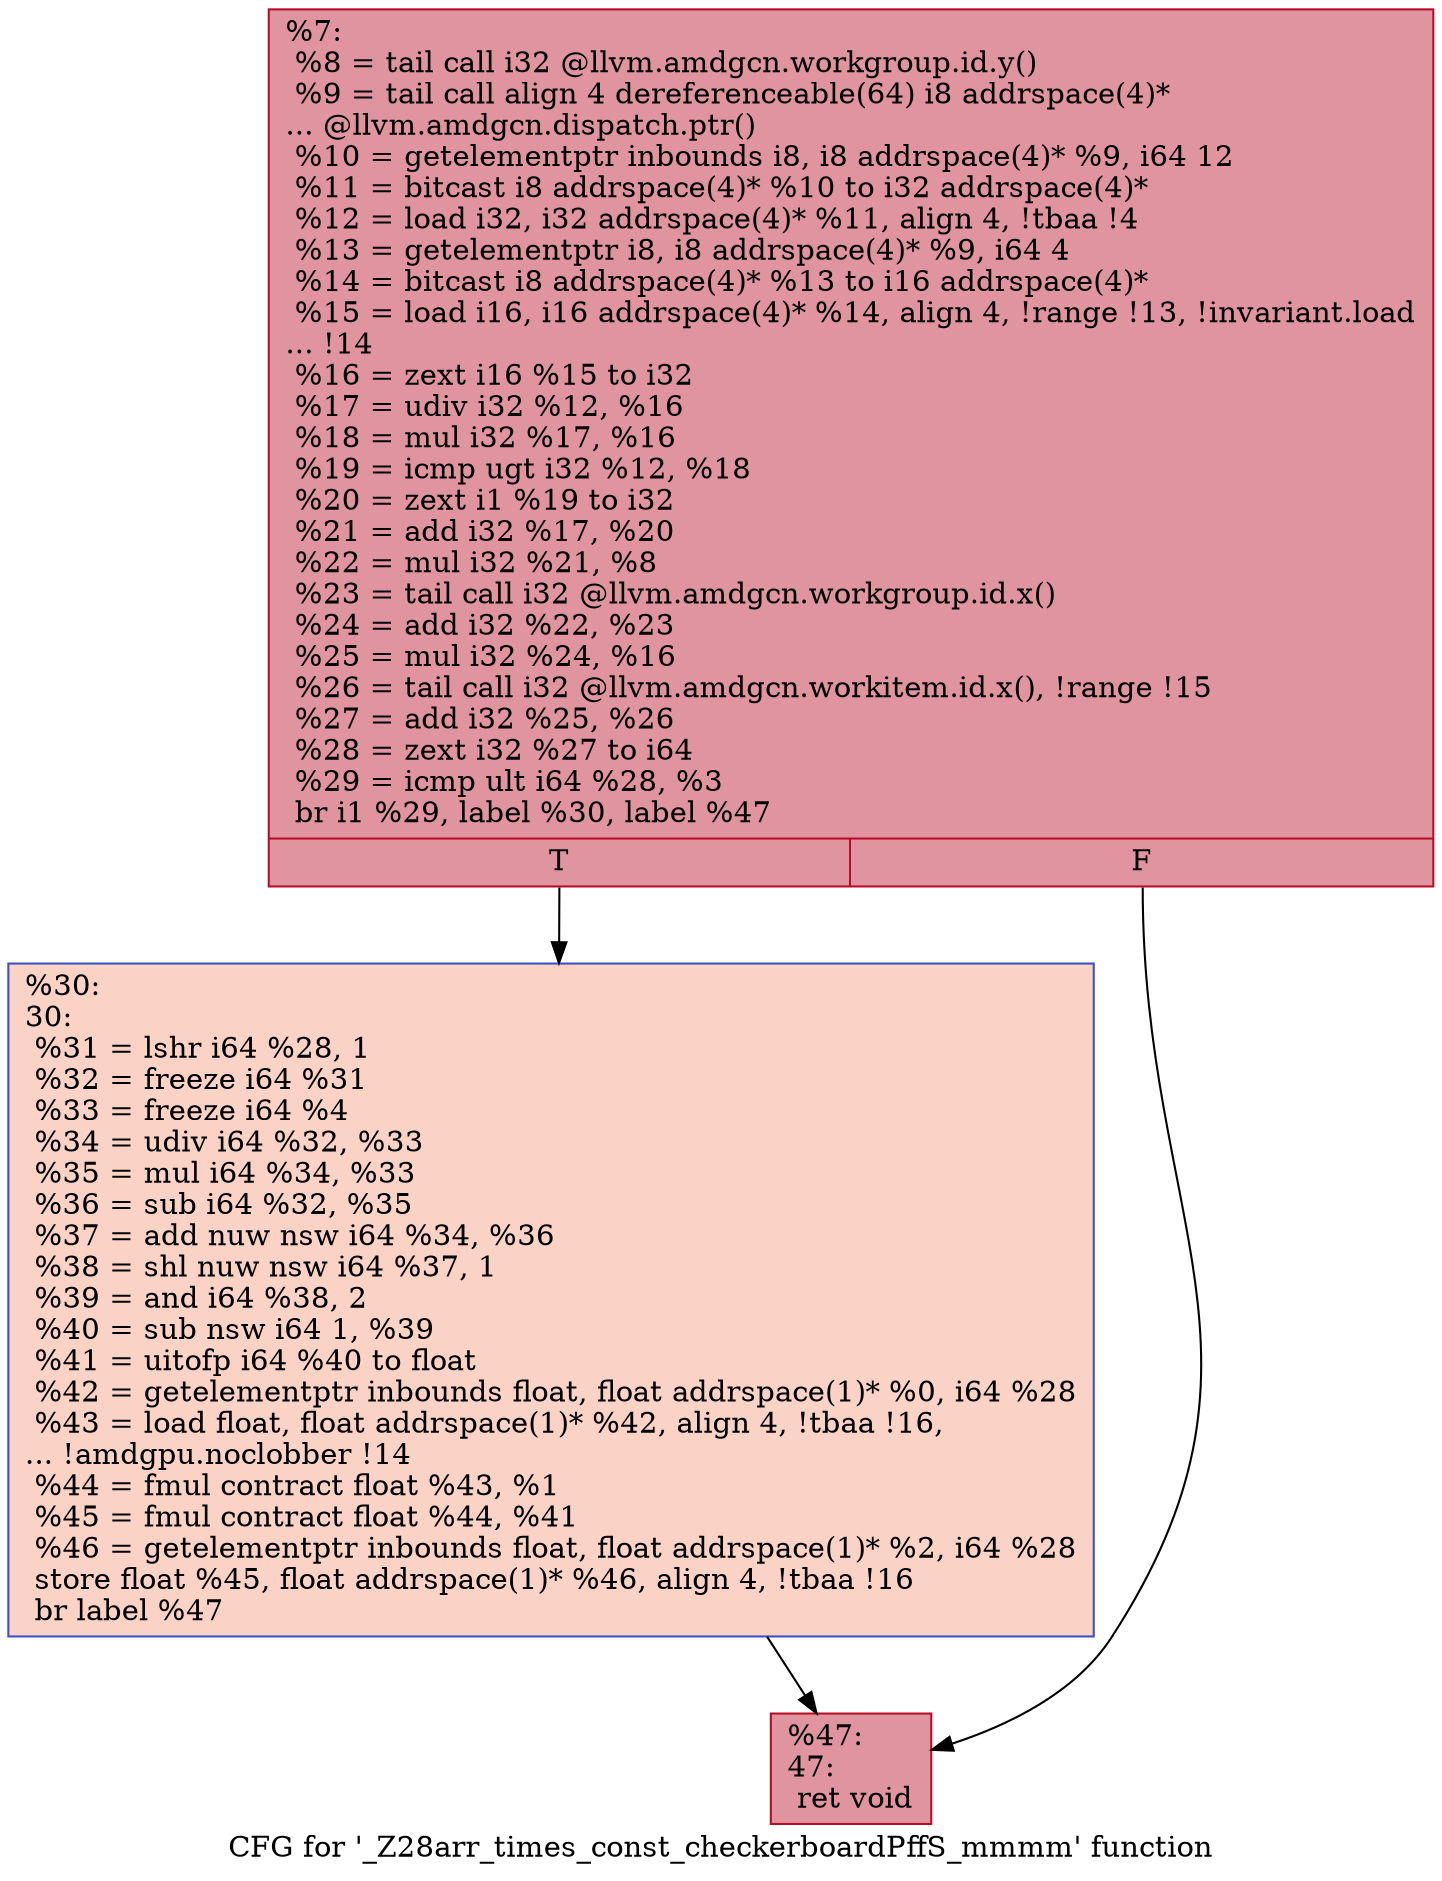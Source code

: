 digraph "CFG for '_Z28arr_times_const_checkerboardPffS_mmmm' function" {
	label="CFG for '_Z28arr_times_const_checkerboardPffS_mmmm' function";

	Node0x510c6a0 [shape=record,color="#b70d28ff", style=filled, fillcolor="#b70d2870",label="{%7:\l  %8 = tail call i32 @llvm.amdgcn.workgroup.id.y()\l  %9 = tail call align 4 dereferenceable(64) i8 addrspace(4)*\l... @llvm.amdgcn.dispatch.ptr()\l  %10 = getelementptr inbounds i8, i8 addrspace(4)* %9, i64 12\l  %11 = bitcast i8 addrspace(4)* %10 to i32 addrspace(4)*\l  %12 = load i32, i32 addrspace(4)* %11, align 4, !tbaa !4\l  %13 = getelementptr i8, i8 addrspace(4)* %9, i64 4\l  %14 = bitcast i8 addrspace(4)* %13 to i16 addrspace(4)*\l  %15 = load i16, i16 addrspace(4)* %14, align 4, !range !13, !invariant.load\l... !14\l  %16 = zext i16 %15 to i32\l  %17 = udiv i32 %12, %16\l  %18 = mul i32 %17, %16\l  %19 = icmp ugt i32 %12, %18\l  %20 = zext i1 %19 to i32\l  %21 = add i32 %17, %20\l  %22 = mul i32 %21, %8\l  %23 = tail call i32 @llvm.amdgcn.workgroup.id.x()\l  %24 = add i32 %22, %23\l  %25 = mul i32 %24, %16\l  %26 = tail call i32 @llvm.amdgcn.workitem.id.x(), !range !15\l  %27 = add i32 %25, %26\l  %28 = zext i32 %27 to i64\l  %29 = icmp ult i64 %28, %3\l  br i1 %29, label %30, label %47\l|{<s0>T|<s1>F}}"];
	Node0x510c6a0:s0 -> Node0x510ef60;
	Node0x510c6a0:s1 -> Node0x510eff0;
	Node0x510ef60 [shape=record,color="#3d50c3ff", style=filled, fillcolor="#f59c7d70",label="{%30:\l30:                                               \l  %31 = lshr i64 %28, 1\l  %32 = freeze i64 %31\l  %33 = freeze i64 %4\l  %34 = udiv i64 %32, %33\l  %35 = mul i64 %34, %33\l  %36 = sub i64 %32, %35\l  %37 = add nuw nsw i64 %34, %36\l  %38 = shl nuw nsw i64 %37, 1\l  %39 = and i64 %38, 2\l  %40 = sub nsw i64 1, %39\l  %41 = uitofp i64 %40 to float\l  %42 = getelementptr inbounds float, float addrspace(1)* %0, i64 %28\l  %43 = load float, float addrspace(1)* %42, align 4, !tbaa !16,\l... !amdgpu.noclobber !14\l  %44 = fmul contract float %43, %1\l  %45 = fmul contract float %44, %41\l  %46 = getelementptr inbounds float, float addrspace(1)* %2, i64 %28\l  store float %45, float addrspace(1)* %46, align 4, !tbaa !16\l  br label %47\l}"];
	Node0x510ef60 -> Node0x510eff0;
	Node0x510eff0 [shape=record,color="#b70d28ff", style=filled, fillcolor="#b70d2870",label="{%47:\l47:                                               \l  ret void\l}"];
}
